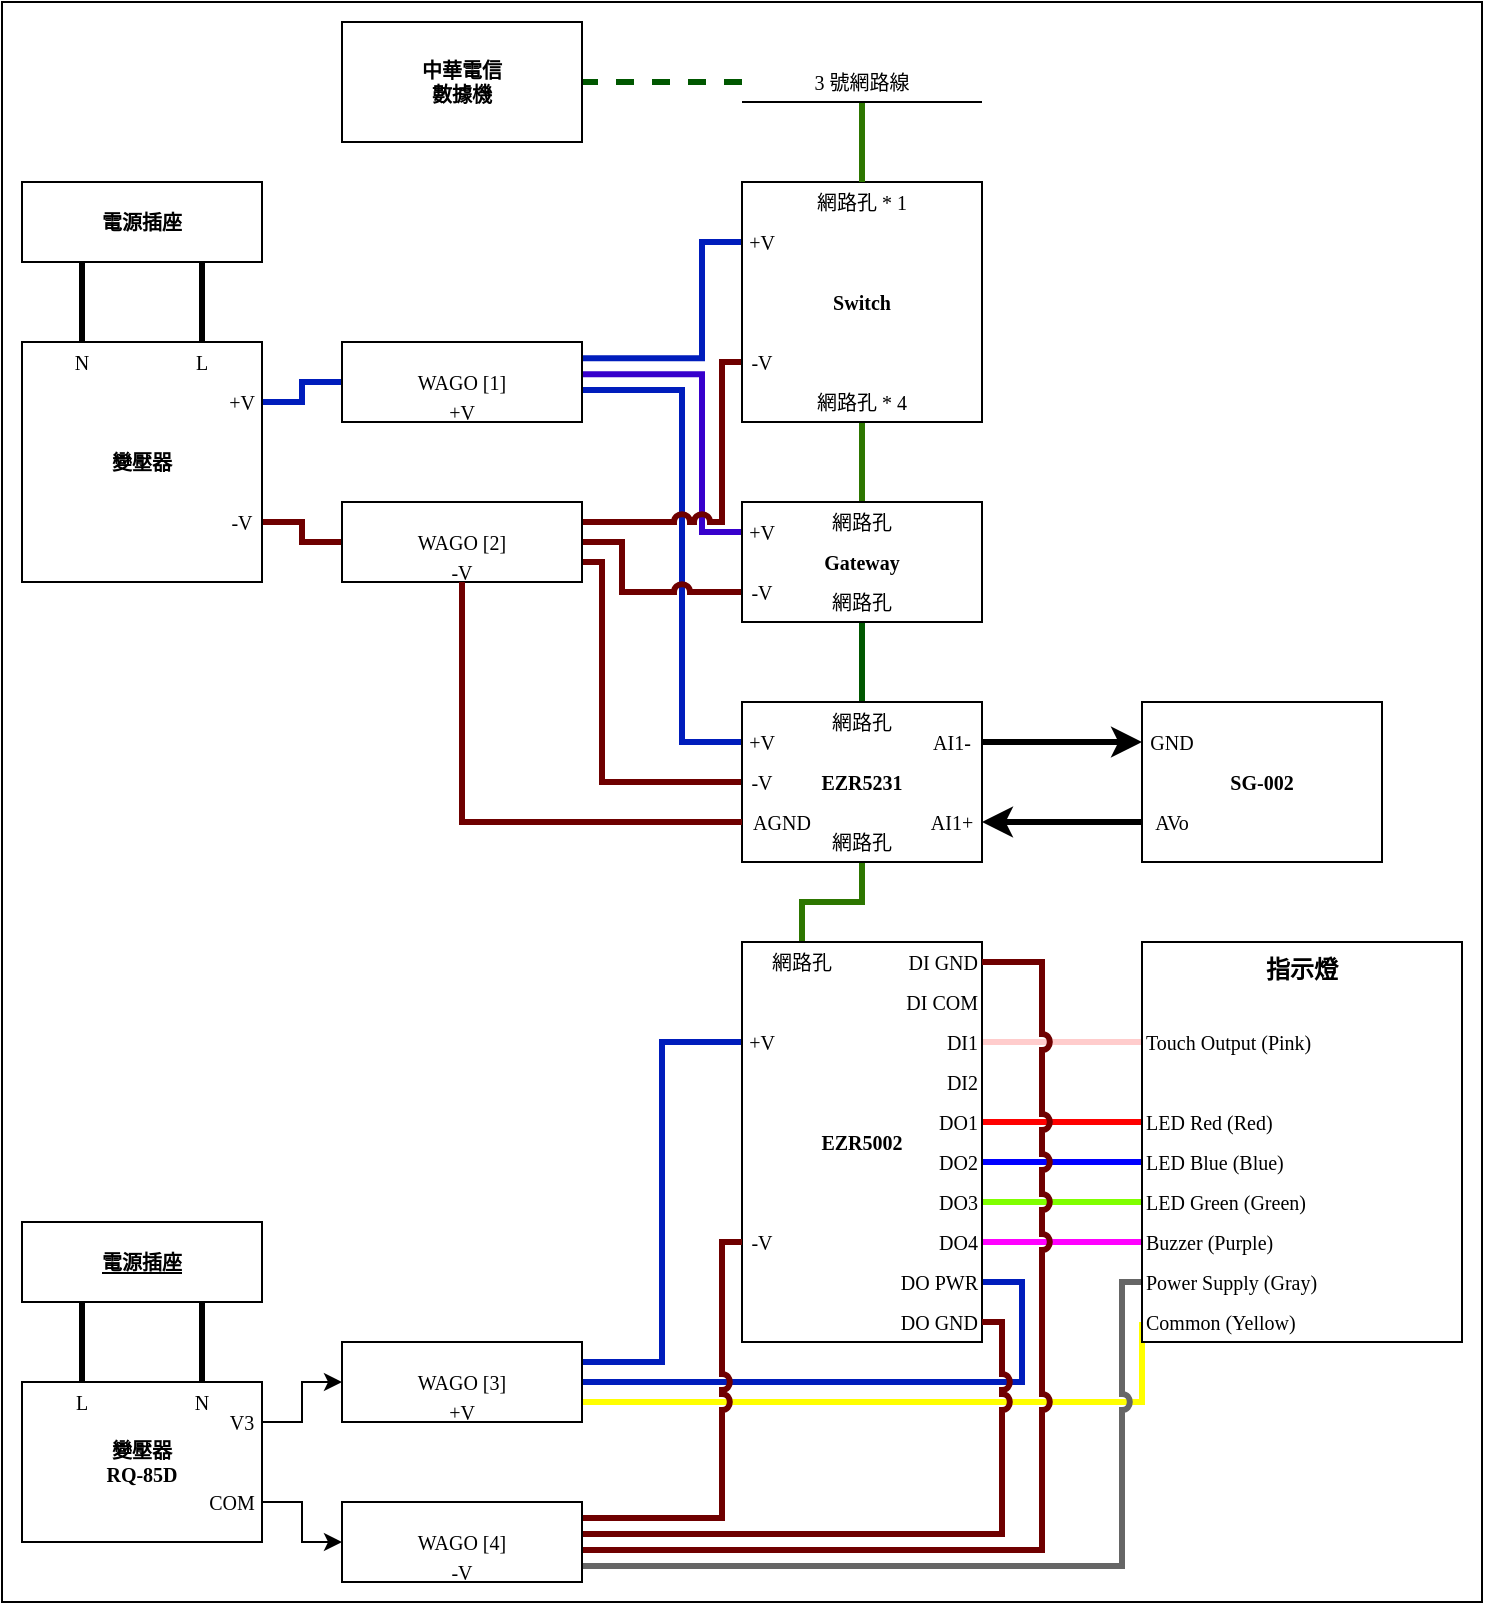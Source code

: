 <mxfile version="21.3.5" type="device">
  <diagram name="Topic-12" id="p7qvCrT5dpB8Ai3m2SyZ">
    <mxGraphModel dx="1877" dy="1806" grid="1" gridSize="10" guides="1" tooltips="1" connect="1" arrows="1" fold="1" page="1" pageScale="1" pageWidth="827" pageHeight="1169" math="0" shadow="0">
      <root>
        <mxCell id="0" />
        <mxCell id="1" parent="0" />
        <mxCell id="4SPa2pwsIn7rtNboL9nx-11" value="" style="rounded=0;whiteSpace=wrap;html=1;fontFamily=Lucida Console;fontSize=10;" vertex="1" parent="1">
          <mxGeometry x="-10" y="-10" width="740" height="800" as="geometry" />
        </mxCell>
        <mxCell id="4SPa2pwsIn7rtNboL9nx-1" style="edgeStyle=orthogonalEdgeStyle;rounded=0;orthogonalLoop=1;jettySize=auto;html=1;entryX=0;entryY=0.5;entryDx=0;entryDy=0;strokeWidth=3;endArrow=none;endFill=0;fillColor=#e3c800;strokeColor=#FFFF00;fontFamily=Lucida Console;fontSize=10;jumpStyle=arc;jumpSize=4;exitX=1;exitY=0.75;exitDx=0;exitDy=0;" edge="1" parent="1" source="4SPa2pwsIn7rtNboL9nx-103" target="4SPa2pwsIn7rtNboL9nx-74">
          <mxGeometry relative="1" as="geometry">
            <mxPoint x="490" y="700" as="sourcePoint" />
            <Array as="points">
              <mxPoint x="560" y="690" />
            </Array>
          </mxGeometry>
        </mxCell>
        <mxCell id="4SPa2pwsIn7rtNboL9nx-2" style="edgeStyle=orthogonalEdgeStyle;rounded=0;orthogonalLoop=1;jettySize=auto;html=1;entryX=0;entryY=0.25;entryDx=0;entryDy=0;fillColor=#0050ef;strokeColor=#001DBC;strokeWidth=3;endArrow=none;endFill=0;fontFamily=Lucida Console;fontSize=10;exitX=1;exitY=0.25;exitDx=0;exitDy=0;" edge="1" parent="1" source="4SPa2pwsIn7rtNboL9nx-103" target="4SPa2pwsIn7rtNboL9nx-64">
          <mxGeometry relative="1" as="geometry">
            <mxPoint x="240" y="510" as="sourcePoint" />
          </mxGeometry>
        </mxCell>
        <mxCell id="4SPa2pwsIn7rtNboL9nx-3" style="edgeStyle=orthogonalEdgeStyle;rounded=0;orthogonalLoop=1;jettySize=auto;html=1;entryX=1;entryY=0.5;entryDx=0;entryDy=0;strokeWidth=3;fillColor=#0050ef;strokeColor=#001DBC;endArrow=none;endFill=0;fontFamily=Lucida Console;fontSize=10;exitX=1;exitY=0.5;exitDx=0;exitDy=0;" edge="1" parent="1" source="4SPa2pwsIn7rtNboL9nx-103" target="4SPa2pwsIn7rtNboL9nx-73">
          <mxGeometry relative="1" as="geometry">
            <Array as="points">
              <mxPoint x="500" y="680" />
              <mxPoint x="500" y="630" />
            </Array>
            <mxPoint x="450" y="690" as="sourcePoint" />
          </mxGeometry>
        </mxCell>
        <mxCell id="4SPa2pwsIn7rtNboL9nx-4" style="edgeStyle=orthogonalEdgeStyle;rounded=0;orthogonalLoop=1;jettySize=auto;html=1;exitX=0;exitY=0.5;exitDx=0;exitDy=0;fillColor=#f5f5f5;strokeColor=#666666;strokeWidth=3;endArrow=none;endFill=0;gradientColor=#b3b3b3;fontFamily=Lucida Console;fontSize=10;jumpStyle=arc;jumpSize=4;entryX=1.002;entryY=0.804;entryDx=0;entryDy=0;entryPerimeter=0;" edge="1" parent="1" source="4SPa2pwsIn7rtNboL9nx-72" target="4SPa2pwsIn7rtNboL9nx-104">
          <mxGeometry relative="1" as="geometry">
            <mxPoint x="540" y="760" as="targetPoint" />
            <Array as="points">
              <mxPoint x="550" y="630" />
              <mxPoint x="550" y="772" />
              <mxPoint x="280" y="772" />
            </Array>
          </mxGeometry>
        </mxCell>
        <mxCell id="4SPa2pwsIn7rtNboL9nx-5" style="edgeStyle=orthogonalEdgeStyle;rounded=0;orthogonalLoop=1;jettySize=auto;html=1;entryX=0;entryY=0.5;entryDx=0;entryDy=0;fillColor=#e51400;strokeColor=#FF0000;strokeWidth=3;endArrow=none;endFill=0;exitX=1;exitY=0.5;exitDx=0;exitDy=0;fontFamily=Lucida Console;fontSize=10;" edge="1" parent="1" source="4SPa2pwsIn7rtNboL9nx-78" target="4SPa2pwsIn7rtNboL9nx-77">
          <mxGeometry relative="1" as="geometry">
            <mxPoint x="480" y="740" as="sourcePoint" />
          </mxGeometry>
        </mxCell>
        <mxCell id="4SPa2pwsIn7rtNboL9nx-6" style="edgeStyle=orthogonalEdgeStyle;rounded=0;orthogonalLoop=1;jettySize=auto;html=1;entryX=0;entryY=0.5;entryDx=0;entryDy=0;strokeWidth=3;fillColor=#60a917;strokeColor=#80FF00;endArrow=none;endFill=0;exitX=1;exitY=0.5;exitDx=0;exitDy=0;fontFamily=Lucida Console;fontSize=10;" edge="1" parent="1" source="4SPa2pwsIn7rtNboL9nx-81" target="4SPa2pwsIn7rtNboL9nx-79">
          <mxGeometry relative="1" as="geometry">
            <mxPoint x="530" y="710" as="sourcePoint" />
          </mxGeometry>
        </mxCell>
        <mxCell id="4SPa2pwsIn7rtNboL9nx-7" style="edgeStyle=orthogonalEdgeStyle;rounded=0;orthogonalLoop=1;jettySize=auto;html=1;entryX=0;entryY=0.5;entryDx=0;entryDy=0;fillColor=#0050ef;strokeColor=#0000FF;strokeWidth=3;endArrow=none;endFill=0;exitX=1;exitY=0.5;exitDx=0;exitDy=0;fontFamily=Lucida Console;fontSize=10;" edge="1" parent="1" source="4SPa2pwsIn7rtNboL9nx-80" target="4SPa2pwsIn7rtNboL9nx-83">
          <mxGeometry relative="1" as="geometry">
            <mxPoint x="560" y="720" as="sourcePoint" />
          </mxGeometry>
        </mxCell>
        <mxCell id="4SPa2pwsIn7rtNboL9nx-8" style="edgeStyle=orthogonalEdgeStyle;rounded=0;orthogonalLoop=1;jettySize=auto;html=1;entryX=0;entryY=0.5;entryDx=0;entryDy=0;strokeWidth=3;strokeColor=#FF00FF;endArrow=none;endFill=0;exitX=1;exitY=0.5;exitDx=0;exitDy=0;fontFamily=Lucida Console;fontSize=10;" edge="1" parent="1" source="4SPa2pwsIn7rtNboL9nx-82" target="4SPa2pwsIn7rtNboL9nx-84">
          <mxGeometry relative="1" as="geometry">
            <mxPoint x="620" y="900" as="sourcePoint" />
          </mxGeometry>
        </mxCell>
        <mxCell id="4SPa2pwsIn7rtNboL9nx-9" style="edgeStyle=orthogonalEdgeStyle;rounded=0;orthogonalLoop=1;jettySize=auto;html=1;fillColor=#fad9d5;strokeColor=#FFCCCC;strokeWidth=3;endArrow=none;endFill=0;entryX=1;entryY=0.5;entryDx=0;entryDy=0;fontFamily=Lucida Console;fontSize=10;" edge="1" parent="1" source="4SPa2pwsIn7rtNboL9nx-85" target="4SPa2pwsIn7rtNboL9nx-91">
          <mxGeometry relative="1" as="geometry">
            <mxPoint x="460" y="810" as="targetPoint" />
          </mxGeometry>
        </mxCell>
        <mxCell id="4SPa2pwsIn7rtNboL9nx-12" value="電源插座" style="rounded=0;whiteSpace=wrap;html=1;fontSize=10;fontFamily=Lucida Console;fontStyle=1" vertex="1" parent="1">
          <mxGeometry y="80" width="120" height="40" as="geometry" />
        </mxCell>
        <mxCell id="4SPa2pwsIn7rtNboL9nx-13" style="edgeStyle=orthogonalEdgeStyle;rounded=0;orthogonalLoop=1;jettySize=auto;html=1;exitX=1;exitY=0.25;exitDx=0;exitDy=0;entryX=0;entryY=0.5;entryDx=0;entryDy=0;fillColor=#0050ef;strokeColor=#001DBC;strokeWidth=3;endArrow=none;endFill=0;fontFamily=Lucida Console;fontSize=10;" edge="1" parent="1" source="4SPa2pwsIn7rtNboL9nx-15" target="4SPa2pwsIn7rtNboL9nx-19">
          <mxGeometry relative="1" as="geometry" />
        </mxCell>
        <mxCell id="4SPa2pwsIn7rtNboL9nx-14" style="edgeStyle=orthogonalEdgeStyle;rounded=0;orthogonalLoop=1;jettySize=auto;html=1;exitX=1;exitY=0.75;exitDx=0;exitDy=0;entryX=0;entryY=0.5;entryDx=0;entryDy=0;fillColor=#a20025;strokeColor=#6F0000;strokeWidth=3;endArrow=none;endFill=0;fontFamily=Lucida Console;fontSize=10;" edge="1" parent="1" source="4SPa2pwsIn7rtNboL9nx-15" target="4SPa2pwsIn7rtNboL9nx-24">
          <mxGeometry relative="1" as="geometry" />
        </mxCell>
        <mxCell id="4SPa2pwsIn7rtNboL9nx-15" value="變壓器" style="rounded=0;whiteSpace=wrap;html=1;fontSize=10;fontFamily=Lucida Console;fontStyle=1" vertex="1" parent="1">
          <mxGeometry y="160" width="120" height="120" as="geometry" />
        </mxCell>
        <mxCell id="4SPa2pwsIn7rtNboL9nx-16" style="edgeStyle=orthogonalEdgeStyle;rounded=0;orthogonalLoop=1;jettySize=auto;html=1;exitX=0.999;exitY=0.402;exitDx=0;exitDy=0;entryX=0;entryY=0.25;entryDx=0;entryDy=0;fillColor=#6a00ff;strokeColor=#3700CC;strokeWidth=3;endArrow=none;endFill=0;exitPerimeter=0;jumpStyle=none;jumpSize=6;fontFamily=Lucida Console;fontSize=10;" edge="1" parent="1" source="4SPa2pwsIn7rtNboL9nx-19" target="4SPa2pwsIn7rtNboL9nx-34">
          <mxGeometry relative="1" as="geometry">
            <mxPoint x="330" y="240" as="targetPoint" />
            <Array as="points">
              <mxPoint x="340" y="176" />
              <mxPoint x="340" y="255" />
            </Array>
          </mxGeometry>
        </mxCell>
        <mxCell id="4SPa2pwsIn7rtNboL9nx-17" style="edgeStyle=orthogonalEdgeStyle;rounded=0;orthogonalLoop=1;jettySize=auto;html=1;exitX=0.997;exitY=0.202;exitDx=0;exitDy=0;entryX=0;entryY=0.25;entryDx=0;entryDy=0;movable=1;resizable=1;rotatable=1;deletable=1;editable=1;locked=0;connectable=1;exitPerimeter=0;fillColor=#0050ef;strokeColor=#001DBC;strokeWidth=3;endArrow=none;endFill=0;fontFamily=Lucida Console;fontSize=10;" edge="1" parent="1" source="4SPa2pwsIn7rtNboL9nx-19" target="4SPa2pwsIn7rtNboL9nx-32">
          <mxGeometry relative="1" as="geometry">
            <mxPoint x="320" y="110" as="targetPoint" />
            <Array as="points">
              <mxPoint x="340" y="168" />
              <mxPoint x="340" y="110" />
            </Array>
          </mxGeometry>
        </mxCell>
        <mxCell id="4SPa2pwsIn7rtNboL9nx-18" style="edgeStyle=orthogonalEdgeStyle;rounded=0;orthogonalLoop=1;jettySize=auto;html=1;exitX=0.999;exitY=0.601;exitDx=0;exitDy=0;entryX=0;entryY=0.25;entryDx=0;entryDy=0;exitPerimeter=0;fillColor=#0050ef;strokeColor=#001DBC;strokeWidth=3;endArrow=none;endFill=0;fontFamily=Lucida Console;fontSize=10;" edge="1" parent="1" source="4SPa2pwsIn7rtNboL9nx-19" target="4SPa2pwsIn7rtNboL9nx-49">
          <mxGeometry relative="1" as="geometry">
            <Array as="points">
              <mxPoint x="330" y="184" />
              <mxPoint x="330" y="360" />
            </Array>
          </mxGeometry>
        </mxCell>
        <mxCell id="4SPa2pwsIn7rtNboL9nx-19" value="WAGO [1]" style="rounded=0;whiteSpace=wrap;html=1;fontFamily=Lucida Console;fontSize=10;" vertex="1" parent="1">
          <mxGeometry x="160" y="160" width="120" height="40" as="geometry" />
        </mxCell>
        <mxCell id="4SPa2pwsIn7rtNboL9nx-20" style="edgeStyle=orthogonalEdgeStyle;rounded=0;orthogonalLoop=1;jettySize=auto;html=1;exitX=1;exitY=0.5;exitDx=0;exitDy=0;entryX=0;entryY=0.75;entryDx=0;entryDy=0;fillColor=#a20025;strokeColor=#6F0000;strokeWidth=3;endArrow=none;endFill=0;jumpStyle=arc;jumpSize=4;fontFamily=Lucida Console;fontSize=10;" edge="1" parent="1" source="4SPa2pwsIn7rtNboL9nx-24" target="4SPa2pwsIn7rtNboL9nx-34">
          <mxGeometry relative="1" as="geometry">
            <Array as="points">
              <mxPoint x="300" y="260" />
              <mxPoint x="300" y="285" />
            </Array>
          </mxGeometry>
        </mxCell>
        <mxCell id="4SPa2pwsIn7rtNboL9nx-21" style="edgeStyle=orthogonalEdgeStyle;rounded=0;orthogonalLoop=1;jettySize=auto;html=1;exitX=1;exitY=0.25;exitDx=0;exitDy=0;entryX=0;entryY=0.75;entryDx=0;entryDy=0;fillColor=#a20025;strokeColor=#6F0000;strokeWidth=3;endArrow=none;endFill=0;jumpStyle=arc;jumpSize=4;fontFamily=Lucida Console;fontSize=10;" edge="1" parent="1" source="4SPa2pwsIn7rtNboL9nx-24" target="4SPa2pwsIn7rtNboL9nx-32">
          <mxGeometry relative="1" as="geometry">
            <Array as="points">
              <mxPoint x="350" y="250" />
              <mxPoint x="350" y="170" />
            </Array>
          </mxGeometry>
        </mxCell>
        <mxCell id="4SPa2pwsIn7rtNboL9nx-22" style="edgeStyle=orthogonalEdgeStyle;rounded=0;orthogonalLoop=1;jettySize=auto;html=1;exitX=1;exitY=0.75;exitDx=0;exitDy=0;entryX=0;entryY=0.5;entryDx=0;entryDy=0;fillColor=#a20025;strokeColor=#6F0000;strokeWidth=3;endArrow=none;endFill=0;jumpStyle=arc;jumpSize=4;fontFamily=Lucida Console;fontSize=10;" edge="1" parent="1" source="4SPa2pwsIn7rtNboL9nx-24" target="4SPa2pwsIn7rtNboL9nx-49">
          <mxGeometry relative="1" as="geometry">
            <Array as="points">
              <mxPoint x="290" y="270" />
              <mxPoint x="290" y="380" />
            </Array>
          </mxGeometry>
        </mxCell>
        <mxCell id="4SPa2pwsIn7rtNboL9nx-24" value="WAGO [2]" style="rounded=0;whiteSpace=wrap;html=1;fontFamily=Lucida Console;fontSize=10;" vertex="1" parent="1">
          <mxGeometry x="160" y="240" width="120" height="40" as="geometry" />
        </mxCell>
        <mxCell id="4SPa2pwsIn7rtNboL9nx-25" value="" style="endArrow=none;html=1;rounded=0;entryX=0.25;entryY=1;entryDx=0;entryDy=0;exitX=0.25;exitY=0;exitDx=0;exitDy=0;fillColor=#f8cecc;strokeColor=#000000;strokeWidth=3;fontFamily=Lucida Console;fontSize=10;" edge="1" parent="1" source="4SPa2pwsIn7rtNboL9nx-15" target="4SPa2pwsIn7rtNboL9nx-12">
          <mxGeometry width="50" height="50" relative="1" as="geometry">
            <mxPoint x="-50" y="300" as="sourcePoint" />
            <mxPoint y="250" as="targetPoint" />
          </mxGeometry>
        </mxCell>
        <mxCell id="4SPa2pwsIn7rtNboL9nx-26" value="" style="endArrow=none;html=1;rounded=0;entryX=0.75;entryY=1;entryDx=0;entryDy=0;exitX=0.75;exitY=0;exitDx=0;exitDy=0;fillColor=#f8cecc;strokeColor=#000000;strokeWidth=3;fontFamily=Lucida Console;fontSize=10;" edge="1" parent="1" source="4SPa2pwsIn7rtNboL9nx-15" target="4SPa2pwsIn7rtNboL9nx-12">
          <mxGeometry width="50" height="50" relative="1" as="geometry">
            <mxPoint x="-20" y="350" as="sourcePoint" />
            <mxPoint x="30" y="300" as="targetPoint" />
          </mxGeometry>
        </mxCell>
        <mxCell id="4SPa2pwsIn7rtNboL9nx-27" value="N" style="text;html=1;strokeColor=none;fillColor=none;align=center;verticalAlign=middle;whiteSpace=wrap;rounded=0;fontFamily=Lucida Console;fontSize=10;" vertex="1" parent="1">
          <mxGeometry x="20" y="160" width="20" height="20" as="geometry" />
        </mxCell>
        <mxCell id="4SPa2pwsIn7rtNboL9nx-28" value="L" style="text;html=1;strokeColor=none;fillColor=none;align=center;verticalAlign=middle;whiteSpace=wrap;rounded=0;fontFamily=Lucida Console;fontSize=10;" vertex="1" parent="1">
          <mxGeometry x="80" y="160" width="20" height="20" as="geometry" />
        </mxCell>
        <mxCell id="4SPa2pwsIn7rtNboL9nx-29" value="+V" style="text;html=1;strokeColor=none;fillColor=none;align=center;verticalAlign=middle;whiteSpace=wrap;rounded=0;fontFamily=Lucida Console;fontSize=10;" vertex="1" parent="1">
          <mxGeometry x="100" y="180" width="20" height="20" as="geometry" />
        </mxCell>
        <mxCell id="4SPa2pwsIn7rtNboL9nx-30" value="-V" style="text;html=1;strokeColor=none;fillColor=none;align=center;verticalAlign=middle;whiteSpace=wrap;rounded=0;fontFamily=Lucida Console;fontSize=10;" vertex="1" parent="1">
          <mxGeometry x="100" y="240" width="20" height="20" as="geometry" />
        </mxCell>
        <mxCell id="4SPa2pwsIn7rtNboL9nx-31" style="edgeStyle=orthogonalEdgeStyle;rounded=0;orthogonalLoop=1;jettySize=auto;html=1;entryX=0.5;entryY=0;entryDx=0;entryDy=0;strokeWidth=3;strokeColor=#2D7600;fillColor=#60a917;endArrow=none;endFill=0;fontFamily=Lucida Console;fontSize=10;" edge="1" parent="1" source="4SPa2pwsIn7rtNboL9nx-32" target="4SPa2pwsIn7rtNboL9nx-34">
          <mxGeometry relative="1" as="geometry" />
        </mxCell>
        <mxCell id="4SPa2pwsIn7rtNboL9nx-32" value="Switch" style="rounded=0;whiteSpace=wrap;html=1;fontFamily=Lucida Console;fontSize=10;fontStyle=1" vertex="1" parent="1">
          <mxGeometry x="360" y="80" width="120" height="120" as="geometry" />
        </mxCell>
        <mxCell id="4SPa2pwsIn7rtNboL9nx-33" style="edgeStyle=orthogonalEdgeStyle;rounded=0;orthogonalLoop=1;jettySize=auto;html=1;entryX=0.5;entryY=0;entryDx=0;entryDy=0;fillColor=#008a00;strokeColor=#005700;strokeWidth=3;endArrow=none;endFill=0;fontFamily=Lucida Console;fontSize=10;" edge="1" parent="1" source="4SPa2pwsIn7rtNboL9nx-34" target="4SPa2pwsIn7rtNboL9nx-49">
          <mxGeometry relative="1" as="geometry" />
        </mxCell>
        <mxCell id="4SPa2pwsIn7rtNboL9nx-34" value="Gateway" style="rounded=0;whiteSpace=wrap;html=1;fontFamily=Lucida Console;fontSize=10;fontStyle=1" vertex="1" parent="1">
          <mxGeometry x="360" y="240" width="120" height="60" as="geometry" />
        </mxCell>
        <mxCell id="4SPa2pwsIn7rtNboL9nx-35" value="+V" style="text;html=1;strokeColor=none;fillColor=none;align=center;verticalAlign=middle;whiteSpace=wrap;rounded=0;fontFamily=Lucida Console;fontSize=10;" vertex="1" parent="1">
          <mxGeometry x="360" y="100" width="20" height="20" as="geometry" />
        </mxCell>
        <mxCell id="4SPa2pwsIn7rtNboL9nx-36" value="+V" style="text;html=1;strokeColor=none;fillColor=none;align=center;verticalAlign=middle;whiteSpace=wrap;rounded=0;fontFamily=Lucida Console;fontSize=10;" vertex="1" parent="1">
          <mxGeometry x="360" y="245" width="20" height="20" as="geometry" />
        </mxCell>
        <mxCell id="4SPa2pwsIn7rtNboL9nx-37" value="-V" style="text;html=1;strokeColor=none;fillColor=none;align=center;verticalAlign=middle;whiteSpace=wrap;rounded=0;fontFamily=Lucida Console;fontSize=10;" vertex="1" parent="1">
          <mxGeometry x="360" y="275" width="20" height="20" as="geometry" />
        </mxCell>
        <mxCell id="4SPa2pwsIn7rtNboL9nx-38" value="-V" style="text;html=1;strokeColor=none;fillColor=none;align=center;verticalAlign=middle;whiteSpace=wrap;rounded=0;fontFamily=Lucida Console;fontSize=10;" vertex="1" parent="1">
          <mxGeometry x="360" y="160" width="20" height="20" as="geometry" />
        </mxCell>
        <mxCell id="4SPa2pwsIn7rtNboL9nx-39" value="網路孔 * 4" style="text;html=1;strokeColor=none;fillColor=none;align=center;verticalAlign=middle;whiteSpace=wrap;rounded=0;fontFamily=Lucida Console;fontSize=10;" vertex="1" parent="1">
          <mxGeometry x="380" y="180" width="80" height="20" as="geometry" />
        </mxCell>
        <mxCell id="4SPa2pwsIn7rtNboL9nx-40" value="網路孔" style="text;html=1;strokeColor=none;fillColor=none;align=center;verticalAlign=middle;whiteSpace=wrap;rounded=0;fontFamily=Lucida Console;fontSize=10;" vertex="1" parent="1">
          <mxGeometry x="400" y="240" width="40" height="20" as="geometry" />
        </mxCell>
        <mxCell id="4SPa2pwsIn7rtNboL9nx-41" value="網路孔 * 1" style="text;html=1;strokeColor=none;fillColor=none;align=center;verticalAlign=middle;whiteSpace=wrap;rounded=0;fontFamily=Lucida Console;fontSize=10;" vertex="1" parent="1">
          <mxGeometry x="380" y="80" width="80" height="20" as="geometry" />
        </mxCell>
        <mxCell id="4SPa2pwsIn7rtNboL9nx-42" style="edgeStyle=orthogonalEdgeStyle;rounded=0;orthogonalLoop=1;jettySize=auto;html=1;entryX=0.5;entryY=0;entryDx=0;entryDy=0;fillColor=#60a917;strokeColor=#2D7600;strokeWidth=3;endArrow=none;endFill=0;exitX=0.5;exitY=1;exitDx=0;exitDy=0;fontFamily=Lucida Console;fontSize=10;" edge="1" parent="1" source="4SPa2pwsIn7rtNboL9nx-45" target="4SPa2pwsIn7rtNboL9nx-32">
          <mxGeometry relative="1" as="geometry">
            <mxPoint x="420" y="40" as="targetPoint" />
            <mxPoint x="450" y="20" as="sourcePoint" />
          </mxGeometry>
        </mxCell>
        <mxCell id="4SPa2pwsIn7rtNboL9nx-43" value="" style="endArrow=none;html=1;rounded=0;fontFamily=Lucida Console;fontSize=10;" edge="1" parent="1">
          <mxGeometry width="50" height="50" relative="1" as="geometry">
            <mxPoint x="480" y="40" as="sourcePoint" />
            <mxPoint x="360" y="40" as="targetPoint" />
          </mxGeometry>
        </mxCell>
        <mxCell id="4SPa2pwsIn7rtNboL9nx-44" style="edgeStyle=orthogonalEdgeStyle;rounded=0;orthogonalLoop=1;jettySize=auto;html=1;exitX=0;exitY=0.5;exitDx=0;exitDy=0;entryX=1;entryY=0.5;entryDx=0;entryDy=0;fillColor=#008a00;strokeColor=#005700;strokeWidth=3;endArrow=none;endFill=0;dashed=1;fontFamily=Lucida Console;fontSize=10;" edge="1" parent="1" source="4SPa2pwsIn7rtNboL9nx-45" target="4SPa2pwsIn7rtNboL9nx-46">
          <mxGeometry relative="1" as="geometry" />
        </mxCell>
        <mxCell id="4SPa2pwsIn7rtNboL9nx-45" value="3 號網路線" style="text;html=1;strokeColor=none;fillColor=none;align=center;verticalAlign=middle;whiteSpace=wrap;rounded=0;fontFamily=Lucida Console;fontSize=10;" vertex="1" parent="1">
          <mxGeometry x="360" y="20" width="120" height="20" as="geometry" />
        </mxCell>
        <mxCell id="4SPa2pwsIn7rtNboL9nx-46" value="中華電信&lt;br style=&quot;font-size: 10px;&quot;&gt;數據機" style="rounded=0;whiteSpace=wrap;html=1;fontFamily=Lucida Console;fontSize=10;fontStyle=1" vertex="1" parent="1">
          <mxGeometry x="160" width="120" height="60" as="geometry" />
        </mxCell>
        <mxCell id="4SPa2pwsIn7rtNboL9nx-47" style="edgeStyle=orthogonalEdgeStyle;rounded=0;orthogonalLoop=1;jettySize=auto;html=1;exitX=1;exitY=0.25;exitDx=0;exitDy=0;strokeWidth=3;entryX=0;entryY=0.25;entryDx=0;entryDy=0;fontFamily=Lucida Console;fontSize=10;" edge="1" parent="1" source="4SPa2pwsIn7rtNboL9nx-49" target="4SPa2pwsIn7rtNboL9nx-55">
          <mxGeometry relative="1" as="geometry">
            <mxPoint x="640" y="350" as="targetPoint" />
          </mxGeometry>
        </mxCell>
        <mxCell id="4SPa2pwsIn7rtNboL9nx-48" style="edgeStyle=orthogonalEdgeStyle;rounded=0;orthogonalLoop=1;jettySize=auto;html=1;entryX=0.25;entryY=0;entryDx=0;entryDy=0;fillColor=#60a917;strokeColor=#2D7600;strokeWidth=3;endArrow=none;endFill=0;fontFamily=Lucida Console;fontSize=10;" edge="1" parent="1" source="4SPa2pwsIn7rtNboL9nx-49" target="4SPa2pwsIn7rtNboL9nx-64">
          <mxGeometry relative="1" as="geometry" />
        </mxCell>
        <mxCell id="4SPa2pwsIn7rtNboL9nx-49" value="EZR5231" style="rounded=0;whiteSpace=wrap;html=1;fontFamily=Lucida Console;fontSize=10;fontStyle=1" vertex="1" parent="1">
          <mxGeometry x="360" y="340" width="120" height="80" as="geometry" />
        </mxCell>
        <mxCell id="4SPa2pwsIn7rtNboL9nx-50" value="網路孔" style="text;html=1;strokeColor=none;fillColor=none;align=center;verticalAlign=middle;whiteSpace=wrap;rounded=0;fontFamily=Lucida Console;fontSize=10;" vertex="1" parent="1">
          <mxGeometry x="400" y="280" width="40" height="20" as="geometry" />
        </mxCell>
        <mxCell id="4SPa2pwsIn7rtNboL9nx-51" value="+V" style="text;html=1;strokeColor=none;fillColor=none;align=center;verticalAlign=middle;whiteSpace=wrap;rounded=0;fontFamily=Lucida Console;fontSize=10;" vertex="1" parent="1">
          <mxGeometry x="360" y="350" width="20" height="20" as="geometry" />
        </mxCell>
        <mxCell id="4SPa2pwsIn7rtNboL9nx-52" value="-V" style="text;html=1;strokeColor=none;fillColor=none;align=center;verticalAlign=middle;whiteSpace=wrap;rounded=0;fontFamily=Lucida Console;fontSize=10;" vertex="1" parent="1">
          <mxGeometry x="360" y="370" width="20" height="20" as="geometry" />
        </mxCell>
        <mxCell id="4SPa2pwsIn7rtNboL9nx-53" value="網路孔" style="text;html=1;strokeColor=none;fillColor=none;align=center;verticalAlign=middle;whiteSpace=wrap;rounded=0;fontFamily=Lucida Console;fontSize=10;" vertex="1" parent="1">
          <mxGeometry x="400" y="340" width="40" height="20" as="geometry" />
        </mxCell>
        <mxCell id="4SPa2pwsIn7rtNboL9nx-54" style="edgeStyle=orthogonalEdgeStyle;rounded=0;orthogonalLoop=1;jettySize=auto;html=1;exitX=0;exitY=0.75;exitDx=0;exitDy=0;strokeWidth=3;entryX=1;entryY=0.75;entryDx=0;entryDy=0;fontFamily=Lucida Console;fontSize=10;" edge="1" parent="1" source="4SPa2pwsIn7rtNboL9nx-55" target="4SPa2pwsIn7rtNboL9nx-49">
          <mxGeometry relative="1" as="geometry">
            <mxPoint x="500" y="390" as="targetPoint" />
          </mxGeometry>
        </mxCell>
        <mxCell id="4SPa2pwsIn7rtNboL9nx-55" value="SG-002" style="rounded=0;whiteSpace=wrap;html=1;fontFamily=Lucida Console;fontSize=10;fontStyle=1" vertex="1" parent="1">
          <mxGeometry x="560" y="340" width="120" height="80" as="geometry" />
        </mxCell>
        <mxCell id="4SPa2pwsIn7rtNboL9nx-56" value="AVo" style="text;html=1;strokeColor=none;fillColor=none;align=center;verticalAlign=middle;whiteSpace=wrap;rounded=0;fontFamily=Lucida Console;fontSize=10;" vertex="1" parent="1">
          <mxGeometry x="560" y="390" width="30" height="20" as="geometry" />
        </mxCell>
        <mxCell id="4SPa2pwsIn7rtNboL9nx-57" value="GND" style="text;html=1;strokeColor=none;fillColor=none;align=center;verticalAlign=middle;whiteSpace=wrap;rounded=0;fontFamily=Lucida Console;fontSize=10;" vertex="1" parent="1">
          <mxGeometry x="560" y="350" width="30" height="20" as="geometry" />
        </mxCell>
        <mxCell id="4SPa2pwsIn7rtNboL9nx-58" value="AI1+" style="text;html=1;strokeColor=none;fillColor=none;align=center;verticalAlign=middle;whiteSpace=wrap;rounded=0;fontFamily=Lucida Console;fontSize=10;" vertex="1" parent="1">
          <mxGeometry x="450" y="390" width="30" height="20" as="geometry" />
        </mxCell>
        <mxCell id="4SPa2pwsIn7rtNboL9nx-59" value="AI1-" style="text;html=1;strokeColor=none;fillColor=none;align=center;verticalAlign=middle;whiteSpace=wrap;rounded=0;fontFamily=Lucida Console;fontSize=10;" vertex="1" parent="1">
          <mxGeometry x="450" y="350" width="30" height="20" as="geometry" />
        </mxCell>
        <mxCell id="4SPa2pwsIn7rtNboL9nx-60" value="AGND" style="text;html=1;strokeColor=none;fillColor=none;align=center;verticalAlign=middle;whiteSpace=wrap;rounded=0;fontFamily=Lucida Console;fontSize=10;" vertex="1" parent="1">
          <mxGeometry x="360" y="390" width="40" height="20" as="geometry" />
        </mxCell>
        <mxCell id="4SPa2pwsIn7rtNboL9nx-61" value="-V" style="text;html=1;strokeColor=none;fillColor=none;align=center;verticalAlign=middle;whiteSpace=wrap;rounded=0;fontFamily=Lucida Console;fontSize=10;" vertex="1" parent="1">
          <mxGeometry x="210" y="265" width="20" height="20" as="geometry" />
        </mxCell>
        <mxCell id="4SPa2pwsIn7rtNboL9nx-62" value="+V" style="text;html=1;strokeColor=none;fillColor=none;align=center;verticalAlign=middle;whiteSpace=wrap;rounded=0;fontFamily=Lucida Console;fontSize=10;" vertex="1" parent="1">
          <mxGeometry x="210" y="185" width="20" height="20" as="geometry" />
        </mxCell>
        <mxCell id="4SPa2pwsIn7rtNboL9nx-63" value="網路孔" style="text;html=1;strokeColor=none;fillColor=none;align=center;verticalAlign=middle;whiteSpace=wrap;rounded=0;fontFamily=Lucida Console;fontSize=10;" vertex="1" parent="1">
          <mxGeometry x="400" y="400" width="40" height="20" as="geometry" />
        </mxCell>
        <mxCell id="4SPa2pwsIn7rtNboL9nx-64" value="EZR5002" style="rounded=0;whiteSpace=wrap;html=1;fontFamily=Lucida Console;fontSize=10;fontStyle=1" vertex="1" parent="1">
          <mxGeometry x="360" y="460" width="120" height="200" as="geometry" />
        </mxCell>
        <mxCell id="4SPa2pwsIn7rtNboL9nx-65" value="網路孔" style="text;html=1;strokeColor=none;fillColor=none;align=center;verticalAlign=middle;whiteSpace=wrap;rounded=0;fontFamily=Lucida Console;fontSize=10;" vertex="1" parent="1">
          <mxGeometry x="370" y="460" width="40" height="20" as="geometry" />
        </mxCell>
        <mxCell id="4SPa2pwsIn7rtNboL9nx-66" style="edgeStyle=orthogonalEdgeStyle;rounded=0;orthogonalLoop=1;jettySize=auto;html=1;exitX=0.5;exitY=1;exitDx=0;exitDy=0;entryX=0;entryY=0.75;entryDx=0;entryDy=0;jumpStyle=arc;jumpSize=4;strokeWidth=3;fillColor=#a20025;strokeColor=#6F0000;endArrow=none;endFill=0;fontFamily=Lucida Console;fontSize=10;" edge="1" parent="1" source="4SPa2pwsIn7rtNboL9nx-24" target="4SPa2pwsIn7rtNboL9nx-49">
          <mxGeometry relative="1" as="geometry">
            <mxPoint x="260" y="420" as="targetPoint" />
            <mxPoint x="256.24" y="359.8" as="sourcePoint" />
          </mxGeometry>
        </mxCell>
        <mxCell id="4SPa2pwsIn7rtNboL9nx-67" style="edgeStyle=orthogonalEdgeStyle;rounded=0;orthogonalLoop=1;jettySize=auto;html=1;entryX=0;entryY=0.75;entryDx=0;entryDy=0;endArrow=none;endFill=0;strokeWidth=3;fillColor=#a20025;strokeColor=#6F0000;jumpStyle=arc;jumpSize=4;fontFamily=Lucida Console;fontSize=10;exitX=1;exitY=0.201;exitDx=0;exitDy=0;exitPerimeter=0;" edge="1" parent="1" source="4SPa2pwsIn7rtNboL9nx-104" target="4SPa2pwsIn7rtNboL9nx-64">
          <mxGeometry relative="1" as="geometry">
            <mxPoint x="350" y="610" as="targetPoint" />
            <Array as="points">
              <mxPoint x="350" y="748" />
              <mxPoint x="350" y="610" />
            </Array>
            <mxPoint x="470" y="740" as="sourcePoint" />
          </mxGeometry>
        </mxCell>
        <mxCell id="4SPa2pwsIn7rtNboL9nx-69" value="+V" style="text;html=1;strokeColor=none;fillColor=none;align=center;verticalAlign=middle;whiteSpace=wrap;rounded=0;fontFamily=Lucida Console;fontSize=10;" vertex="1" parent="1">
          <mxGeometry x="360" y="500" width="20" height="20" as="geometry" />
        </mxCell>
        <mxCell id="4SPa2pwsIn7rtNboL9nx-70" value="-V" style="text;html=1;strokeColor=none;fillColor=none;align=center;verticalAlign=middle;whiteSpace=wrap;rounded=0;fontFamily=Lucida Console;fontSize=10;" vertex="1" parent="1">
          <mxGeometry x="360" y="600" width="20" height="20" as="geometry" />
        </mxCell>
        <mxCell id="4SPa2pwsIn7rtNboL9nx-71" value="" style="rounded=0;whiteSpace=wrap;html=1;fontStyle=0;fontFamily=Lucida Console;fontSize=10;" vertex="1" parent="1">
          <mxGeometry x="560" y="460" width="160" height="200" as="geometry" />
        </mxCell>
        <mxCell id="4SPa2pwsIn7rtNboL9nx-72" value="Power Supply (Gray)" style="text;html=1;strokeColor=none;fillColor=none;align=left;verticalAlign=middle;whiteSpace=wrap;rounded=0;fontSize=10;fontFamily=Lucida Console;" vertex="1" parent="1">
          <mxGeometry x="560" y="620" width="160" height="20" as="geometry" />
        </mxCell>
        <mxCell id="4SPa2pwsIn7rtNboL9nx-73" value="DO PWR" style="text;html=1;strokeColor=none;fillColor=none;align=right;verticalAlign=middle;whiteSpace=wrap;rounded=0;fontSize=10;fontFamily=Lucida Console;" vertex="1" parent="1">
          <mxGeometry x="420" y="620" width="60" height="20" as="geometry" />
        </mxCell>
        <mxCell id="4SPa2pwsIn7rtNboL9nx-74" value="Common (Yellow)" style="text;html=1;strokeColor=none;fillColor=none;align=left;verticalAlign=middle;whiteSpace=wrap;rounded=0;fontSize=10;fontFamily=Lucida Console;" vertex="1" parent="1">
          <mxGeometry x="560" y="640" width="160" height="20" as="geometry" />
        </mxCell>
        <mxCell id="4SPa2pwsIn7rtNboL9nx-75" style="edgeStyle=orthogonalEdgeStyle;rounded=0;orthogonalLoop=1;jettySize=auto;html=1;strokeWidth=3;fillColor=#a20025;strokeColor=#6F0000;endArrow=none;endFill=0;jumpStyle=arc;jumpSize=4;fontFamily=Lucida Console;fontSize=10;entryX=1.001;entryY=0.396;entryDx=0;entryDy=0;entryPerimeter=0;" edge="1" parent="1" source="4SPa2pwsIn7rtNboL9nx-76" target="4SPa2pwsIn7rtNboL9nx-104">
          <mxGeometry relative="1" as="geometry">
            <Array as="points">
              <mxPoint x="490" y="650" />
              <mxPoint x="490" y="756" />
              <mxPoint x="280" y="756" />
            </Array>
            <mxPoint x="420" y="670" as="targetPoint" />
          </mxGeometry>
        </mxCell>
        <mxCell id="4SPa2pwsIn7rtNboL9nx-76" value="DO GND" style="text;html=1;strokeColor=none;fillColor=none;align=right;verticalAlign=middle;whiteSpace=wrap;rounded=0;fontSize=10;fontFamily=Lucida Console;" vertex="1" parent="1">
          <mxGeometry x="420" y="640" width="60" height="20" as="geometry" />
        </mxCell>
        <mxCell id="4SPa2pwsIn7rtNboL9nx-77" value="LED Red (Red)" style="text;html=1;strokeColor=none;fillColor=none;align=left;verticalAlign=middle;whiteSpace=wrap;rounded=0;fontSize=10;fontFamily=Lucida Console;" vertex="1" parent="1">
          <mxGeometry x="560" y="540" width="120" height="20" as="geometry" />
        </mxCell>
        <mxCell id="4SPa2pwsIn7rtNboL9nx-78" value="DO1" style="text;html=1;strokeColor=none;fillColor=none;align=right;verticalAlign=middle;whiteSpace=wrap;rounded=0;fontSize=10;fontFamily=Lucida Console;" vertex="1" parent="1">
          <mxGeometry x="420" y="540" width="60" height="20" as="geometry" />
        </mxCell>
        <mxCell id="4SPa2pwsIn7rtNboL9nx-79" value="&lt;font style=&quot;font-size: 10px;&quot;&gt;LED Green (Green)&lt;/font&gt;" style="text;html=1;strokeColor=none;fillColor=none;align=left;verticalAlign=middle;whiteSpace=wrap;rounded=0;fontSize=10;fontFamily=Lucida Console;" vertex="1" parent="1">
          <mxGeometry x="560" y="580" width="140" height="20" as="geometry" />
        </mxCell>
        <mxCell id="4SPa2pwsIn7rtNboL9nx-80" value="DO2" style="text;html=1;strokeColor=none;fillColor=none;align=right;verticalAlign=middle;whiteSpace=wrap;rounded=0;fontSize=10;fontFamily=Lucida Console;" vertex="1" parent="1">
          <mxGeometry x="420" y="560" width="60" height="20" as="geometry" />
        </mxCell>
        <mxCell id="4SPa2pwsIn7rtNboL9nx-81" value="DO3" style="text;html=1;strokeColor=none;fillColor=none;align=right;verticalAlign=middle;whiteSpace=wrap;rounded=0;fontSize=10;fontFamily=Lucida Console;" vertex="1" parent="1">
          <mxGeometry x="420" y="580" width="60" height="20" as="geometry" />
        </mxCell>
        <mxCell id="4SPa2pwsIn7rtNboL9nx-82" value="DO4" style="text;html=1;strokeColor=none;fillColor=none;align=right;verticalAlign=middle;whiteSpace=wrap;rounded=0;fontSize=10;fontFamily=Lucida Console;" vertex="1" parent="1">
          <mxGeometry x="420" y="600" width="60" height="20" as="geometry" />
        </mxCell>
        <mxCell id="4SPa2pwsIn7rtNboL9nx-83" value="&lt;font style=&quot;font-size: 10px;&quot;&gt;LED Blue (Blue)&lt;/font&gt;" style="text;html=1;strokeColor=none;fillColor=none;align=left;verticalAlign=middle;whiteSpace=wrap;rounded=0;fontSize=10;fontFamily=Lucida Console;" vertex="1" parent="1">
          <mxGeometry x="560" y="560" width="120" height="20" as="geometry" />
        </mxCell>
        <mxCell id="4SPa2pwsIn7rtNboL9nx-84" value="&lt;font style=&quot;font-size: 10px;&quot;&gt;Buzzer (Purple)&lt;/font&gt;" style="text;html=1;strokeColor=none;fillColor=none;align=left;verticalAlign=middle;whiteSpace=wrap;rounded=0;fontSize=10;fontFamily=Lucida Console;" vertex="1" parent="1">
          <mxGeometry x="560" y="600" width="120" height="20" as="geometry" />
        </mxCell>
        <mxCell id="4SPa2pwsIn7rtNboL9nx-85" value="&lt;font style=&quot;font-size: 10px;&quot;&gt;Touch Output (Pink)&lt;/font&gt;" style="text;html=1;strokeColor=none;fillColor=none;align=left;verticalAlign=middle;whiteSpace=wrap;rounded=0;fontSize=10;fontFamily=Lucida Console;" vertex="1" parent="1">
          <mxGeometry x="560" y="500" width="140" height="20" as="geometry" />
        </mxCell>
        <mxCell id="4SPa2pwsIn7rtNboL9nx-88" style="edgeStyle=orthogonalEdgeStyle;rounded=0;orthogonalLoop=1;jettySize=auto;html=1;exitX=1;exitY=0.5;exitDx=0;exitDy=0;strokeWidth=3;fillColor=#a20025;strokeColor=#6F0000;jumpStyle=arc;jumpSize=4;endArrow=none;endFill=0;entryX=1;entryY=0.6;entryDx=0;entryDy=0;entryPerimeter=0;" edge="1" parent="1" source="4SPa2pwsIn7rtNboL9nx-89" target="4SPa2pwsIn7rtNboL9nx-104">
          <mxGeometry relative="1" as="geometry">
            <Array as="points">
              <mxPoint x="510" y="470" />
              <mxPoint x="510" y="764" />
            </Array>
            <mxPoint x="430" y="750" as="targetPoint" />
          </mxGeometry>
        </mxCell>
        <mxCell id="4SPa2pwsIn7rtNboL9nx-89" value="DI GND" style="text;html=1;strokeColor=none;fillColor=none;align=right;verticalAlign=middle;whiteSpace=wrap;rounded=0;fontSize=10;fontFamily=Lucida Console;" vertex="1" parent="1">
          <mxGeometry x="420" y="460" width="60" height="20" as="geometry" />
        </mxCell>
        <mxCell id="4SPa2pwsIn7rtNboL9nx-90" value="DI COM" style="text;html=1;strokeColor=none;fillColor=none;align=right;verticalAlign=middle;whiteSpace=wrap;rounded=0;fontSize=10;fontFamily=Lucida Console;" vertex="1" parent="1">
          <mxGeometry x="420" y="480" width="60" height="20" as="geometry" />
        </mxCell>
        <mxCell id="4SPa2pwsIn7rtNboL9nx-91" value="DI1" style="text;html=1;strokeColor=none;fillColor=none;align=right;verticalAlign=middle;whiteSpace=wrap;rounded=0;fontSize=10;fontFamily=Lucida Console;" vertex="1" parent="1">
          <mxGeometry x="420" y="500" width="60" height="20" as="geometry" />
        </mxCell>
        <mxCell id="4SPa2pwsIn7rtNboL9nx-92" value="DI2" style="text;html=1;strokeColor=none;fillColor=none;align=right;verticalAlign=middle;whiteSpace=wrap;rounded=0;fontSize=10;fontFamily=Lucida Console;" vertex="1" parent="1">
          <mxGeometry x="420" y="520" width="60" height="20" as="geometry" />
        </mxCell>
        <mxCell id="4SPa2pwsIn7rtNboL9nx-93" value="指示燈" style="text;html=1;strokeColor=none;fillColor=none;align=center;verticalAlign=middle;whiteSpace=wrap;rounded=0;fontFamily=Courier New;fontStyle=1" vertex="1" parent="1">
          <mxGeometry x="610" y="460" width="60" height="30" as="geometry" />
        </mxCell>
        <mxCell id="4SPa2pwsIn7rtNboL9nx-95" style="edgeStyle=orthogonalEdgeStyle;rounded=0;orthogonalLoop=1;jettySize=auto;html=1;exitX=0.25;exitY=1;exitDx=0;exitDy=0;entryX=0.25;entryY=0;entryDx=0;entryDy=0;strokeWidth=3;endArrow=none;endFill=0;" edge="1" parent="1" source="4SPa2pwsIn7rtNboL9nx-109" target="4SPa2pwsIn7rtNboL9nx-98">
          <mxGeometry relative="1" as="geometry" />
        </mxCell>
        <mxCell id="4SPa2pwsIn7rtNboL9nx-97" style="edgeStyle=orthogonalEdgeStyle;rounded=0;orthogonalLoop=1;jettySize=auto;html=1;exitX=0.75;exitY=0;exitDx=0;exitDy=0;entryX=0.75;entryY=1;entryDx=0;entryDy=0;strokeWidth=3;endArrow=none;endFill=0;" edge="1" parent="1" source="4SPa2pwsIn7rtNboL9nx-98" target="4SPa2pwsIn7rtNboL9nx-109">
          <mxGeometry relative="1" as="geometry" />
        </mxCell>
        <mxCell id="4SPa2pwsIn7rtNboL9nx-105" style="edgeStyle=orthogonalEdgeStyle;rounded=0;orthogonalLoop=1;jettySize=auto;html=1;exitX=1;exitY=0.25;exitDx=0;exitDy=0;entryX=0;entryY=0.5;entryDx=0;entryDy=0;" edge="1" parent="1" source="4SPa2pwsIn7rtNboL9nx-98" target="4SPa2pwsIn7rtNboL9nx-103">
          <mxGeometry relative="1" as="geometry" />
        </mxCell>
        <mxCell id="4SPa2pwsIn7rtNboL9nx-106" style="edgeStyle=orthogonalEdgeStyle;rounded=0;orthogonalLoop=1;jettySize=auto;html=1;exitX=1;exitY=0.75;exitDx=0;exitDy=0;entryX=0;entryY=0.5;entryDx=0;entryDy=0;" edge="1" parent="1" source="4SPa2pwsIn7rtNboL9nx-98" target="4SPa2pwsIn7rtNboL9nx-104">
          <mxGeometry relative="1" as="geometry" />
        </mxCell>
        <mxCell id="4SPa2pwsIn7rtNboL9nx-98" value="變壓器&lt;br&gt;RQ-85D" style="rounded=0;whiteSpace=wrap;html=1;fontSize=10;fontFamily=Lucida Console;fontStyle=1" vertex="1" parent="1">
          <mxGeometry y="680" width="120" height="80" as="geometry" />
        </mxCell>
        <mxCell id="4SPa2pwsIn7rtNboL9nx-99" value="N" style="text;html=1;strokeColor=none;fillColor=none;align=center;verticalAlign=middle;whiteSpace=wrap;rounded=0;fontFamily=Lucida Console;fontSize=10;" vertex="1" parent="1">
          <mxGeometry x="80" y="680" width="20" height="20" as="geometry" />
        </mxCell>
        <mxCell id="4SPa2pwsIn7rtNboL9nx-100" value="L" style="text;html=1;strokeColor=none;fillColor=none;align=center;verticalAlign=middle;whiteSpace=wrap;rounded=0;fontFamily=Lucida Console;fontSize=10;" vertex="1" parent="1">
          <mxGeometry x="20" y="680" width="20" height="20" as="geometry" />
        </mxCell>
        <mxCell id="4SPa2pwsIn7rtNboL9nx-101" value="V3" style="text;html=1;strokeColor=none;fillColor=none;align=center;verticalAlign=middle;whiteSpace=wrap;rounded=0;fontFamily=Lucida Console;fontSize=10;" vertex="1" parent="1">
          <mxGeometry x="100" y="690" width="20" height="20" as="geometry" />
        </mxCell>
        <mxCell id="4SPa2pwsIn7rtNboL9nx-102" value="COM" style="text;html=1;strokeColor=none;fillColor=none;align=center;verticalAlign=middle;whiteSpace=wrap;rounded=0;fontFamily=Lucida Console;fontSize=10;" vertex="1" parent="1">
          <mxGeometry x="90" y="730" width="30" height="20" as="geometry" />
        </mxCell>
        <mxCell id="4SPa2pwsIn7rtNboL9nx-103" value="WAGO [3]" style="rounded=0;whiteSpace=wrap;html=1;fontFamily=Lucida Console;fontSize=10;" vertex="1" parent="1">
          <mxGeometry x="160" y="660" width="120" height="40" as="geometry" />
        </mxCell>
        <mxCell id="4SPa2pwsIn7rtNboL9nx-104" value="WAGO [4]" style="rounded=0;whiteSpace=wrap;html=1;fontFamily=Lucida Console;fontSize=10;" vertex="1" parent="1">
          <mxGeometry x="160" y="740" width="120" height="40" as="geometry" />
        </mxCell>
        <mxCell id="4SPa2pwsIn7rtNboL9nx-107" value="+V" style="text;html=1;strokeColor=none;fillColor=none;align=center;verticalAlign=middle;whiteSpace=wrap;rounded=0;fontFamily=Lucida Console;fontSize=10;" vertex="1" parent="1">
          <mxGeometry x="210" y="685" width="20" height="20" as="geometry" />
        </mxCell>
        <mxCell id="4SPa2pwsIn7rtNboL9nx-108" value="-V" style="text;html=1;strokeColor=none;fillColor=none;align=center;verticalAlign=middle;whiteSpace=wrap;rounded=0;fontFamily=Lucida Console;fontSize=10;" vertex="1" parent="1">
          <mxGeometry x="210" y="765" width="20" height="20" as="geometry" />
        </mxCell>
        <mxCell id="4SPa2pwsIn7rtNboL9nx-109" value="電源插座" style="rounded=0;whiteSpace=wrap;html=1;fontSize=10;fontFamily=Lucida Console;fontStyle=5" vertex="1" parent="1">
          <mxGeometry y="600" width="120" height="40" as="geometry" />
        </mxCell>
      </root>
    </mxGraphModel>
  </diagram>
</mxfile>
